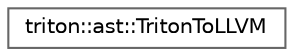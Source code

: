 digraph "Graphical Class Hierarchy"
{
 // LATEX_PDF_SIZE
  bgcolor="transparent";
  edge [fontname=Helvetica,fontsize=10,labelfontname=Helvetica,labelfontsize=10];
  node [fontname=Helvetica,fontsize=10,shape=box,height=0.2,width=0.4];
  rankdir="LR";
  Node0 [label="triton::ast::TritonToLLVM",height=0.2,width=0.4,color="grey40", fillcolor="white", style="filled",URL="$classtriton_1_1ast_1_1TritonToLLVM.html",tooltip="Converts a Triton's AST to LVM IR."];
}
